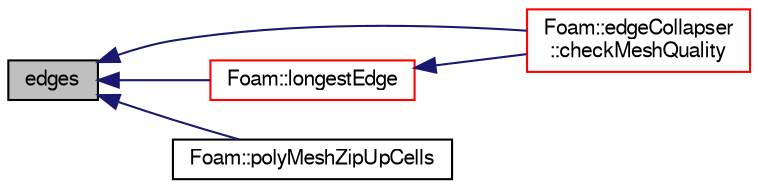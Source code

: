 digraph "edges"
{
  bgcolor="transparent";
  edge [fontname="FreeSans",fontsize="10",labelfontname="FreeSans",labelfontsize="10"];
  node [fontname="FreeSans",fontsize="10",shape=record];
  rankdir="LR";
  Node646 [label="edges",height=0.2,width=0.4,color="black", fillcolor="grey75", style="filled", fontcolor="black"];
  Node646 -> Node647 [dir="back",color="midnightblue",fontsize="10",style="solid",fontname="FreeSans"];
  Node647 [label="Foam::edgeCollapser\l::checkMeshQuality",height=0.2,width=0.4,color="red",URL="$a21642.html#a05c592dbdbe3fcc0728c2595750b5982",tooltip="Check mesh and mark points on faces in error. "];
  Node646 -> Node651 [dir="back",color="midnightblue",fontsize="10",style="solid",fontname="FreeSans"];
  Node651 [label="Foam::longestEdge",height=0.2,width=0.4,color="red",URL="$a21124.html#ab63873706d388dff280c36ec811f0aee",tooltip="Find the longest edge on a face. Face point labels index into pts. "];
  Node651 -> Node647 [dir="back",color="midnightblue",fontsize="10",style="solid",fontname="FreeSans"];
  Node646 -> Node653 [dir="back",color="midnightblue",fontsize="10",style="solid",fontname="FreeSans"];
  Node653 [label="Foam::polyMeshZipUpCells",height=0.2,width=0.4,color="black",URL="$a21124.html#ab957fb2d74d8de84991a6246e876ecd2"];
}
